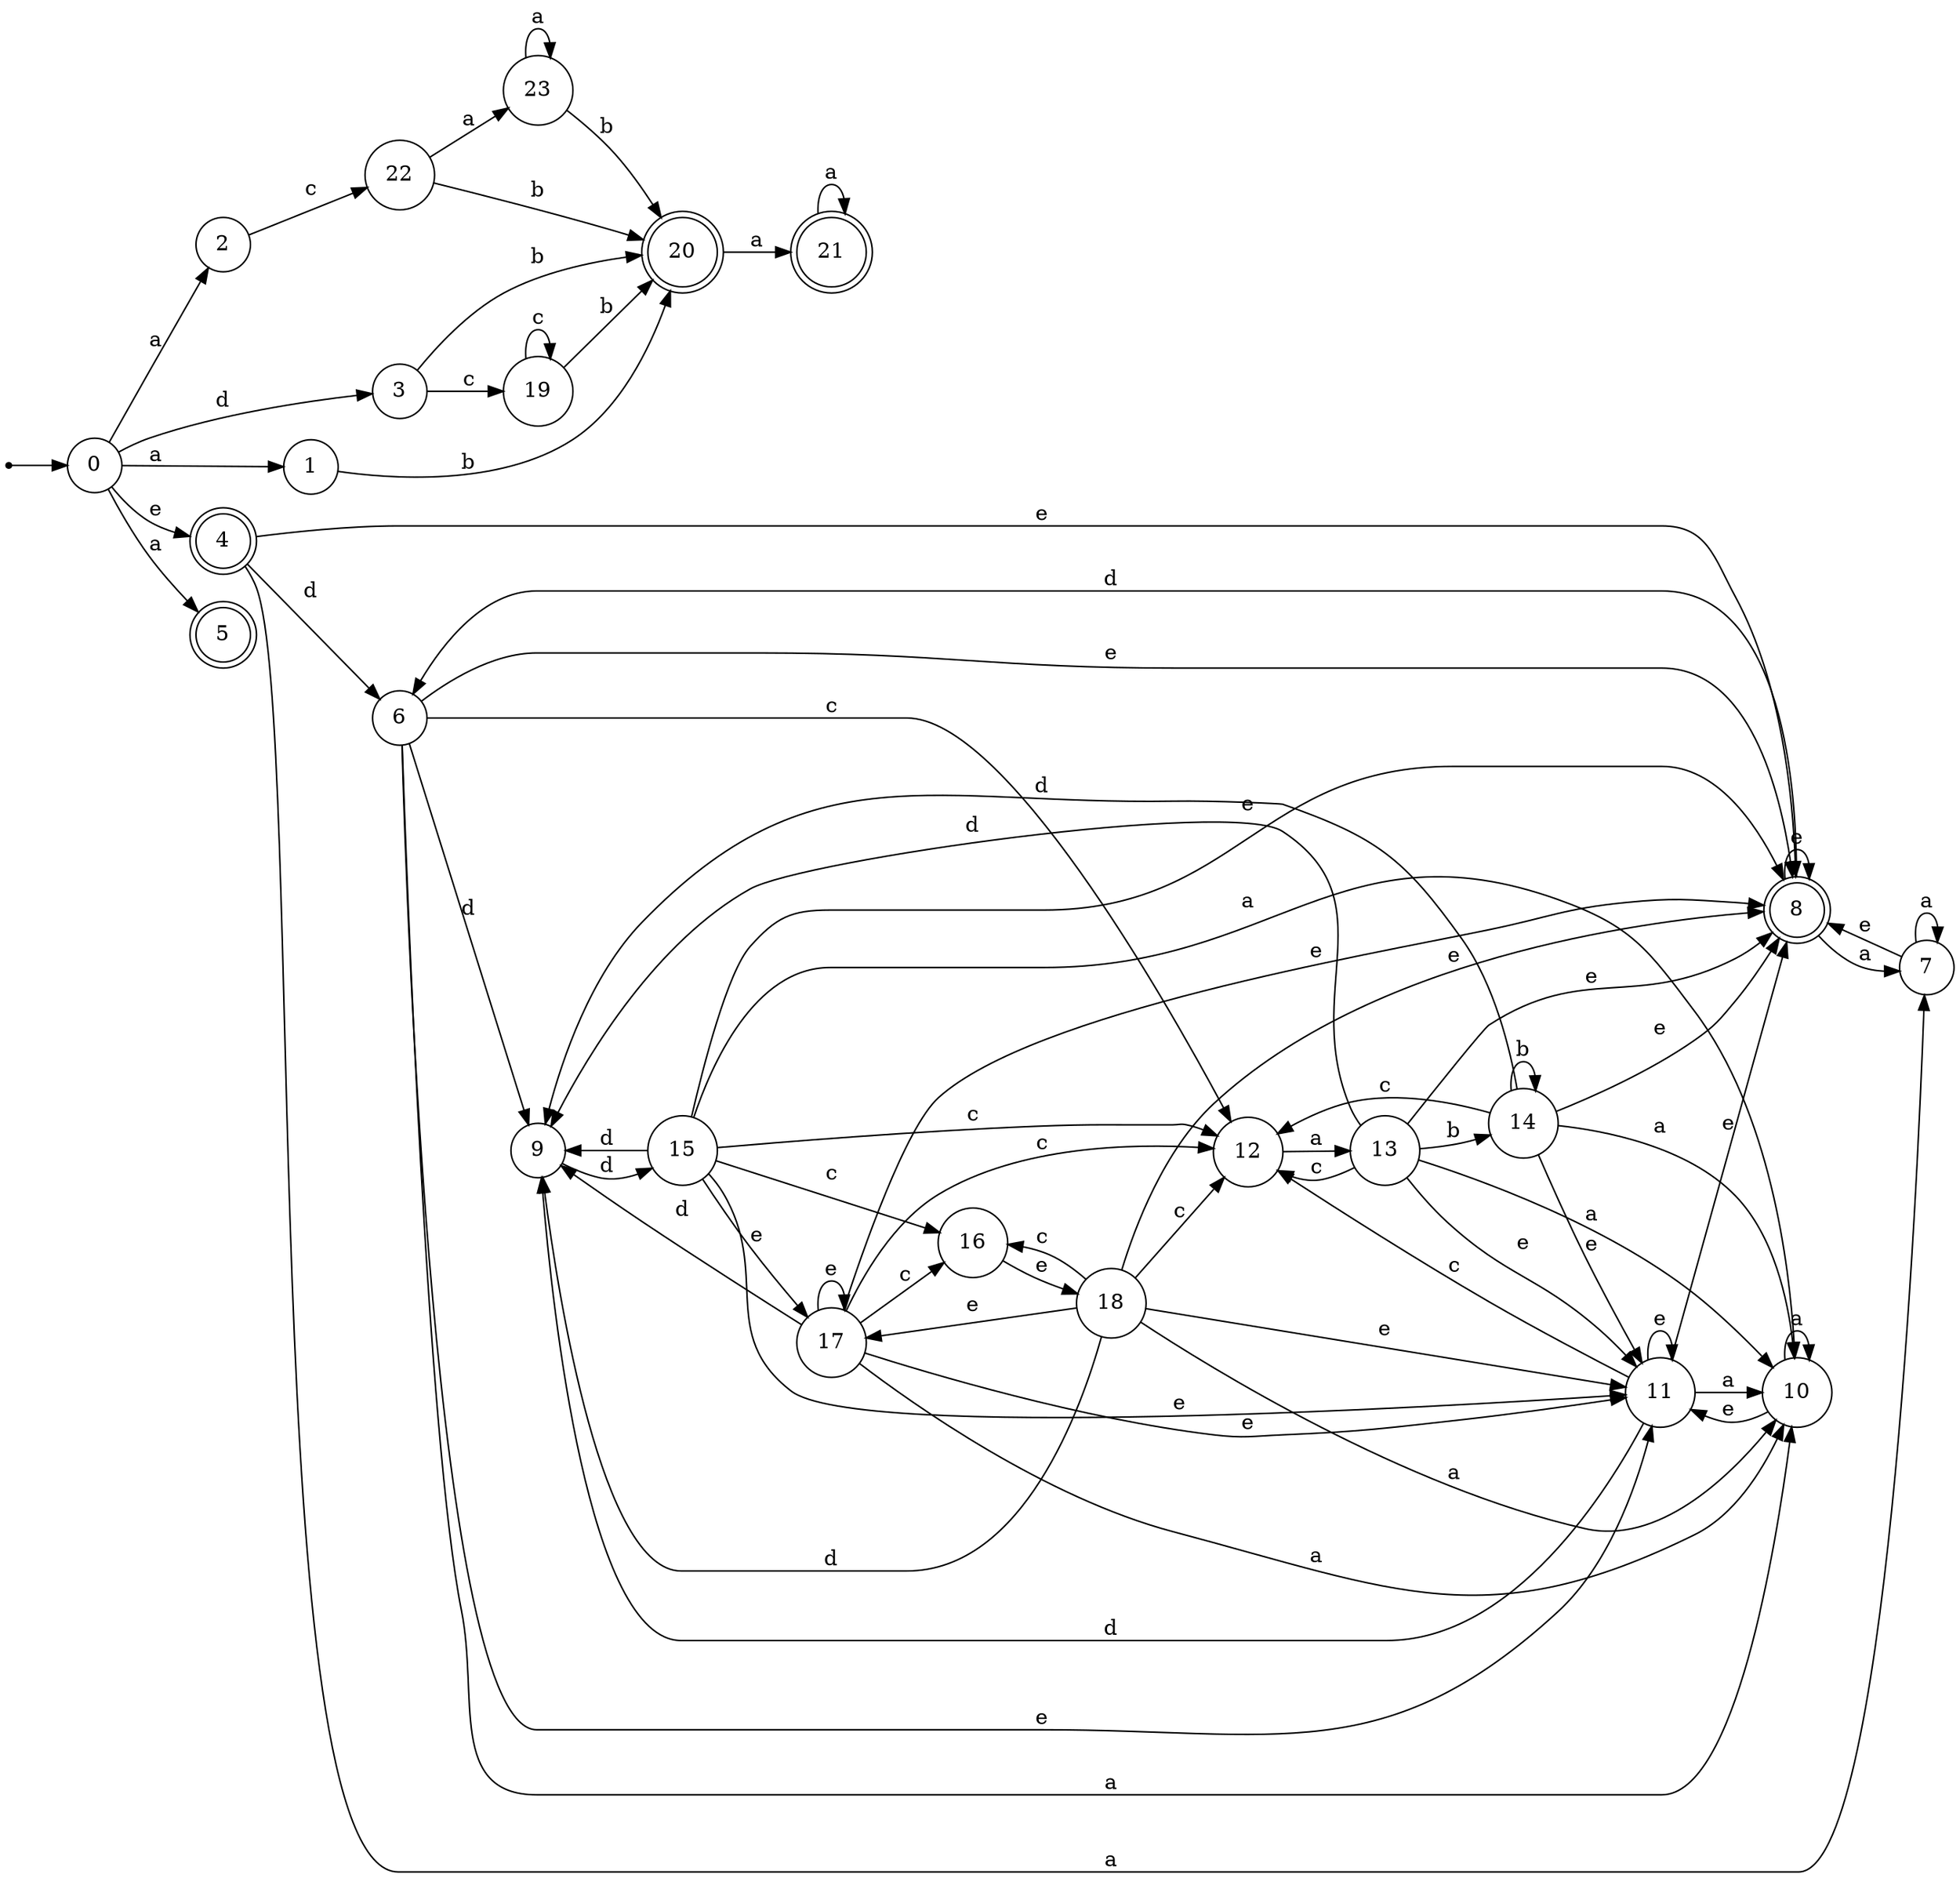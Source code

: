 digraph finite_state_machine {
rankdir=LR;
size="20,20";
node [shape = point]; "dummy0"
node [shape = circle]; "0";
"dummy0" -> "0";
node [shape = circle]; "1";
node [shape = circle]; "2";
node [shape = circle]; "3";
node [shape = doublecircle]; "4";node [shape = doublecircle]; "5";node [shape = circle]; "6";
node [shape = circle]; "7";
node [shape = doublecircle]; "8";node [shape = circle]; "9";
node [shape = circle]; "10";
node [shape = circle]; "11";
node [shape = circle]; "12";
node [shape = circle]; "13";
node [shape = circle]; "14";
node [shape = circle]; "15";
node [shape = circle]; "16";
node [shape = circle]; "17";
node [shape = circle]; "18";
node [shape = circle]; "19";
node [shape = doublecircle]; "20";node [shape = doublecircle]; "21";node [shape = circle]; "22";
node [shape = circle]; "23";
"0" -> "1" [label = "a"];
 "0" -> "2" [label = "a"];
 "0" -> "5" [label = "a"];
 "0" -> "3" [label = "d"];
 "0" -> "4" [label = "e"];
 "4" -> "6" [label = "d"];
 "4" -> "7" [label = "a"];
 "4" -> "8" [label = "e"];
 "8" -> "8" [label = "e"];
 "8" -> "6" [label = "d"];
 "8" -> "7" [label = "a"];
 "7" -> "7" [label = "a"];
 "7" -> "8" [label = "e"];
 "6" -> "9" [label = "d"];
 "6" -> "10" [label = "a"];
 "6" -> "8" [label = "e"];
 "6" -> "11" [label = "e"];
 "6" -> "12" [label = "c"];
 "12" -> "13" [label = "a"];
 "13" -> "12" [label = "c"];
 "13" -> "14" [label = "b"];
 "13" -> "9" [label = "d"];
 "13" -> "10" [label = "a"];
 "13" -> "8" [label = "e"];
 "13" -> "11" [label = "e"];
 "14" -> "14" [label = "b"];
 "14" -> "12" [label = "c"];
 "14" -> "9" [label = "d"];
 "14" -> "10" [label = "a"];
 "14" -> "8" [label = "e"];
 "14" -> "11" [label = "e"];
 "11" -> "8" [label = "e"];
 "11" -> "11" [label = "e"];
 "11" -> "10" [label = "a"];
 "11" -> "9" [label = "d"];
 "11" -> "12" [label = "c"];
 "10" -> "10" [label = "a"];
 "10" -> "11" [label = "e"];
 "9" -> "15" [label = "d"];
 "15" -> "9" [label = "d"];
 "15" -> "16" [label = "c"];
 "15" -> "12" [label = "c"];
 "15" -> "8" [label = "e"];
 "15" -> "17" [label = "e"];
 "15" -> "11" [label = "e"];
 "15" -> "10" [label = "a"];
 "17" -> "8" [label = "e"];
 "17" -> "17" [label = "e"];
 "17" -> "11" [label = "e"];
 "17" -> "16" [label = "c"];
 "17" -> "12" [label = "c"];
 "17" -> "9" [label = "d"];
 "17" -> "10" [label = "a"];
 "16" -> "18" [label = "e"];
 "18" -> "16" [label = "c"];
 "18" -> "12" [label = "c"];
 "18" -> "8" [label = "e"];
 "18" -> "17" [label = "e"];
 "18" -> "11" [label = "e"];
 "18" -> "9" [label = "d"];
 "18" -> "10" [label = "a"];
 "3" -> "19" [label = "c"];
 "3" -> "20" [label = "b"];
 "20" -> "21" [label = "a"];
 "21" -> "21" [label = "a"];
 "19" -> "19" [label = "c"];
 "19" -> "20" [label = "b"];
 "2" -> "22" [label = "c"];
 "22" -> "23" [label = "a"];
 "22" -> "20" [label = "b"];
 "23" -> "23" [label = "a"];
 "23" -> "20" [label = "b"];
 "1" -> "20" [label = "b"];
 }
